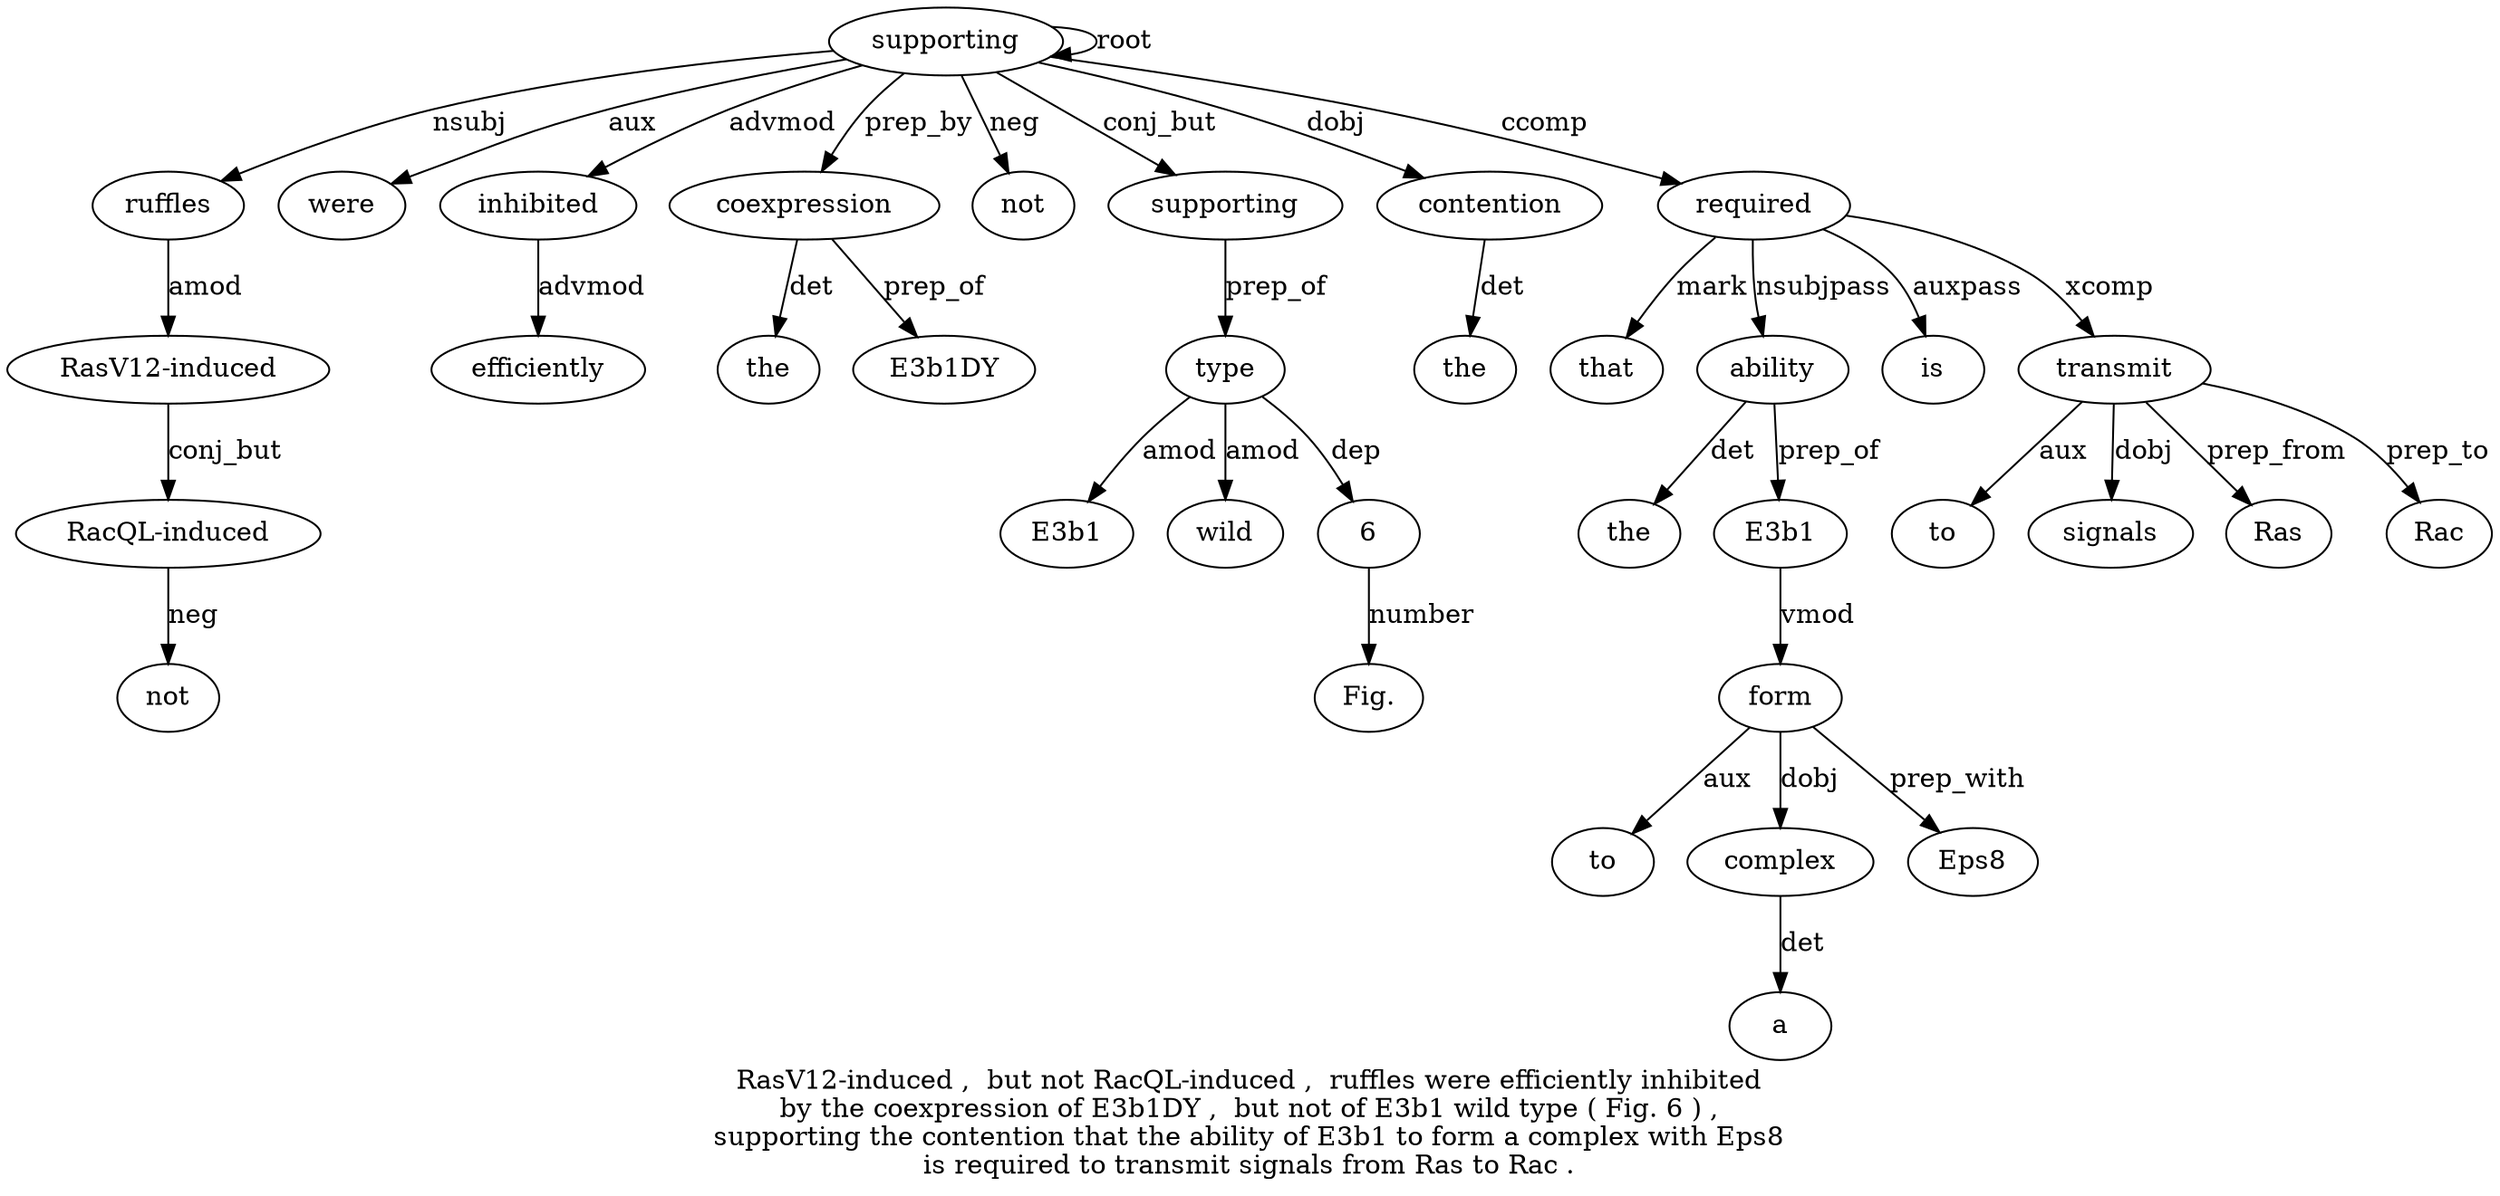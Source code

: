 digraph "RasV12-induced ,  but not RacQL-induced ,  ruffles were efficiently inhibited by the coexpression of E3b1DY ,  but not of E3b1 wild type ( Fig. 6 ) ,  supporting the contention that the ability of E3b1 to form a complex with Eps8 is required to transmit signals from Ras to Rac ." {
label="RasV12-induced ,  but not RacQL-induced ,  ruffles were efficiently inhibited
by the coexpression of E3b1DY ,  but not of E3b1 wild type ( Fig. 6 ) ,
supporting the contention that the ability of E3b1 to form a complex with Eps8
is required to transmit signals from Ras to Rac .";
ruffles7 [style=filled, fillcolor=white, label=ruffles];
"RasV12-induced" [style=filled, fillcolor=white, label="RasV12-induced"];
ruffles7 -> "RasV12-induced"  [label=amod];
"RacQL-induced5" [style=filled, fillcolor=white, label="RacQL-induced"];
not4 [style=filled, fillcolor=white, label=not];
"RacQL-induced5" -> not4  [label=neg];
"RasV12-induced" -> "RacQL-induced5"  [label=conj_but];
supporting28 [style=filled, fillcolor=white, label=supporting];
supporting28 -> ruffles7  [label=nsubj];
were8 [style=filled, fillcolor=white, label=were];
supporting28 -> were8  [label=aux];
inhibited10 [style=filled, fillcolor=white, label=inhibited];
efficiently9 [style=filled, fillcolor=white, label=efficiently];
inhibited10 -> efficiently9  [label=advmod];
supporting28 -> inhibited10  [label=advmod];
coexpression13 [style=filled, fillcolor=white, label=coexpression];
the12 [style=filled, fillcolor=white, label=the];
coexpression13 -> the12  [label=det];
supporting28 -> coexpression13  [label=prep_by];
E3b1DY15 [style=filled, fillcolor=white, label=E3b1DY];
coexpression13 -> E3b1DY15  [label=prep_of];
not18 [style=filled, fillcolor=white, label=not];
supporting28 -> not18  [label=neg];
type22 [style=filled, fillcolor=white, label=type];
E3b120 [style=filled, fillcolor=white, label=E3b1];
type22 -> E3b120  [label=amod];
wild21 [style=filled, fillcolor=white, label=wild];
type22 -> wild21  [label=amod];
"supporting28'" [style=filled, fillcolor=white, label=supporting];
"supporting28'" -> type22  [label=prep_of];
625 [style=filled, fillcolor=white, label=6];
"Fig.24" [style=filled, fillcolor=white, label="Fig."];
625 -> "Fig.24"  [label=number];
type22 -> 625  [label=dep];
supporting28 -> supporting28  [label=root];
supporting28 -> "supporting28'"  [label=conj_but];
contention30 [style=filled, fillcolor=white, label=contention];
the29 [style=filled, fillcolor=white, label=the];
contention30 -> the29  [label=det];
supporting28 -> contention30  [label=dobj];
required43 [style=filled, fillcolor=white, label=required];
that31 [style=filled, fillcolor=white, label=that];
required43 -> that31  [label=mark];
ability33 [style=filled, fillcolor=white, label=ability];
the32 [style=filled, fillcolor=white, label=the];
ability33 -> the32  [label=det];
required43 -> ability33  [label=nsubjpass];
E3b135 [style=filled, fillcolor=white, label=E3b1];
ability33 -> E3b135  [label=prep_of];
form37 [style=filled, fillcolor=white, label=form];
to36 [style=filled, fillcolor=white, label=to];
form37 -> to36  [label=aux];
E3b135 -> form37  [label=vmod];
complex39 [style=filled, fillcolor=white, label=complex];
a38 [style=filled, fillcolor=white, label=a];
complex39 -> a38  [label=det];
form37 -> complex39  [label=dobj];
Eps841 [style=filled, fillcolor=white, label=Eps8];
form37 -> Eps841  [label=prep_with];
is42 [style=filled, fillcolor=white, label=is];
required43 -> is42  [label=auxpass];
supporting28 -> required43  [label=ccomp];
transmit45 [style=filled, fillcolor=white, label=transmit];
to44 [style=filled, fillcolor=white, label=to];
transmit45 -> to44  [label=aux];
required43 -> transmit45  [label=xcomp];
signals46 [style=filled, fillcolor=white, label=signals];
transmit45 -> signals46  [label=dobj];
Ras48 [style=filled, fillcolor=white, label=Ras];
transmit45 -> Ras48  [label=prep_from];
Rac50 [style=filled, fillcolor=white, label=Rac];
transmit45 -> Rac50  [label=prep_to];
}
